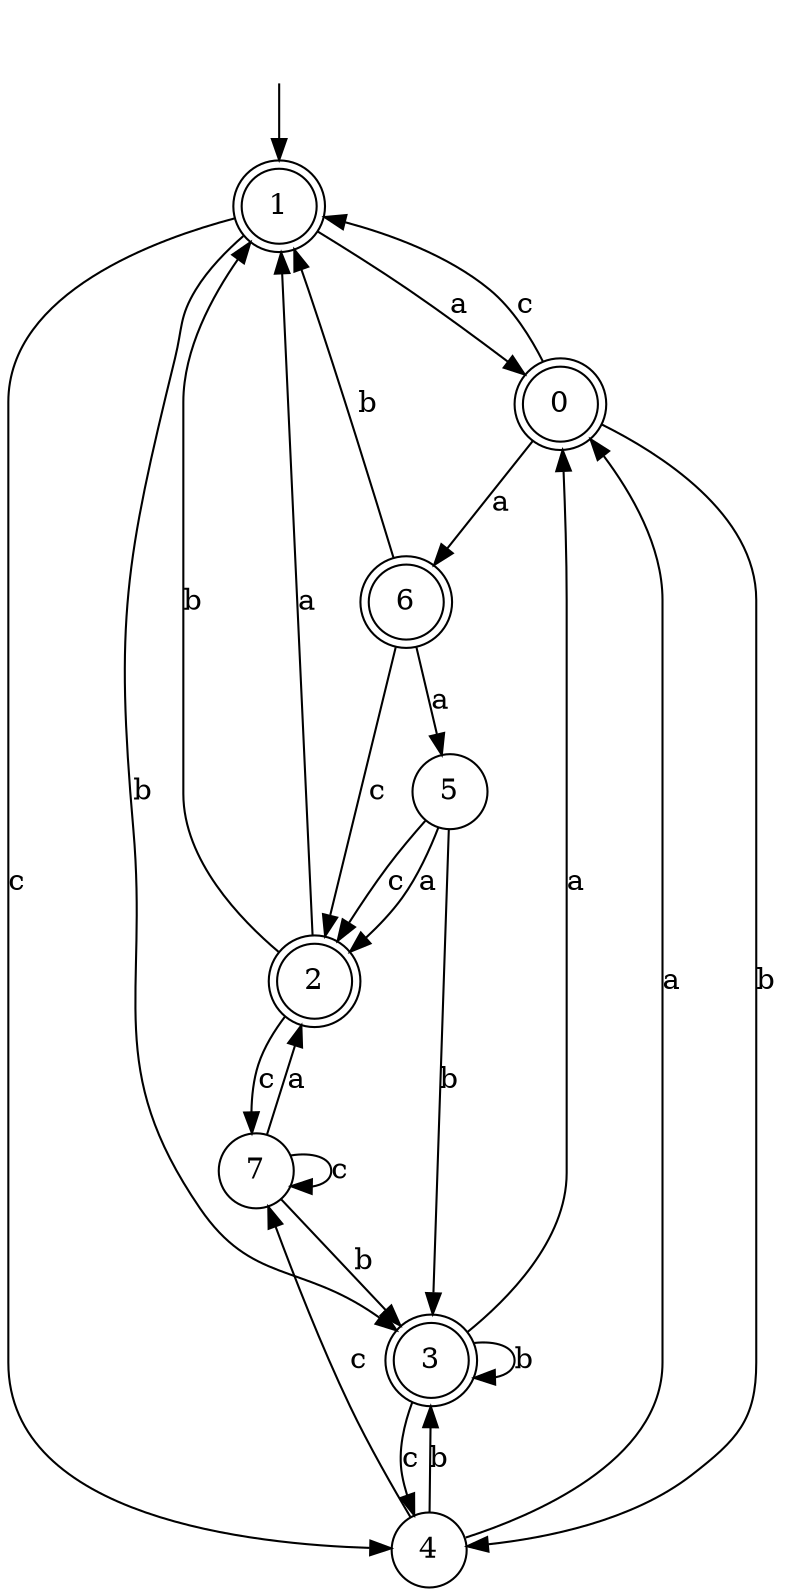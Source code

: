 digraph g {
__start [label=""shape=none]
	1[shape="doublecircle" label="1"]
	0[shape="doublecircle" label="0"]
	2[shape="doublecircle" label="2"]
	3[shape="doublecircle" label="3"]
	4[shape="circle" label="4"]
	5[shape="circle" label="5"]
	6[shape="doublecircle" label="6"]
	7[shape="circle" label="7"]

__start -> 1
	0 -> 6 [label="a"]
	0 -> 4 [label="b"]
	0 -> 1 [label="c"]
	1 -> 0 [label="a"]
	1 -> 3 [label="b"]
	1 -> 4 [label="c"]
	2 -> 1 [label="a"]
	2 -> 1 [label="b"]
	2 -> 7 [label="c"]
	3 -> 0 [label="a"]
	3 -> 3 [label="b"]
	3 -> 4 [label="c"]
	4 -> 0 [label="a"]
	4 -> 3 [label="b"]
	4 -> 7 [label="c"]
	5 -> 2 [label="a"]
	5 -> 3 [label="b"]
	5 -> 2 [label="c"]
	6 -> 5 [label="a"]
	6 -> 1 [label="b"]
	6 -> 2 [label="c"]
	7 -> 2 [label="a"]
	7 -> 3 [label="b"]
	7 -> 7 [label="c"]
}
